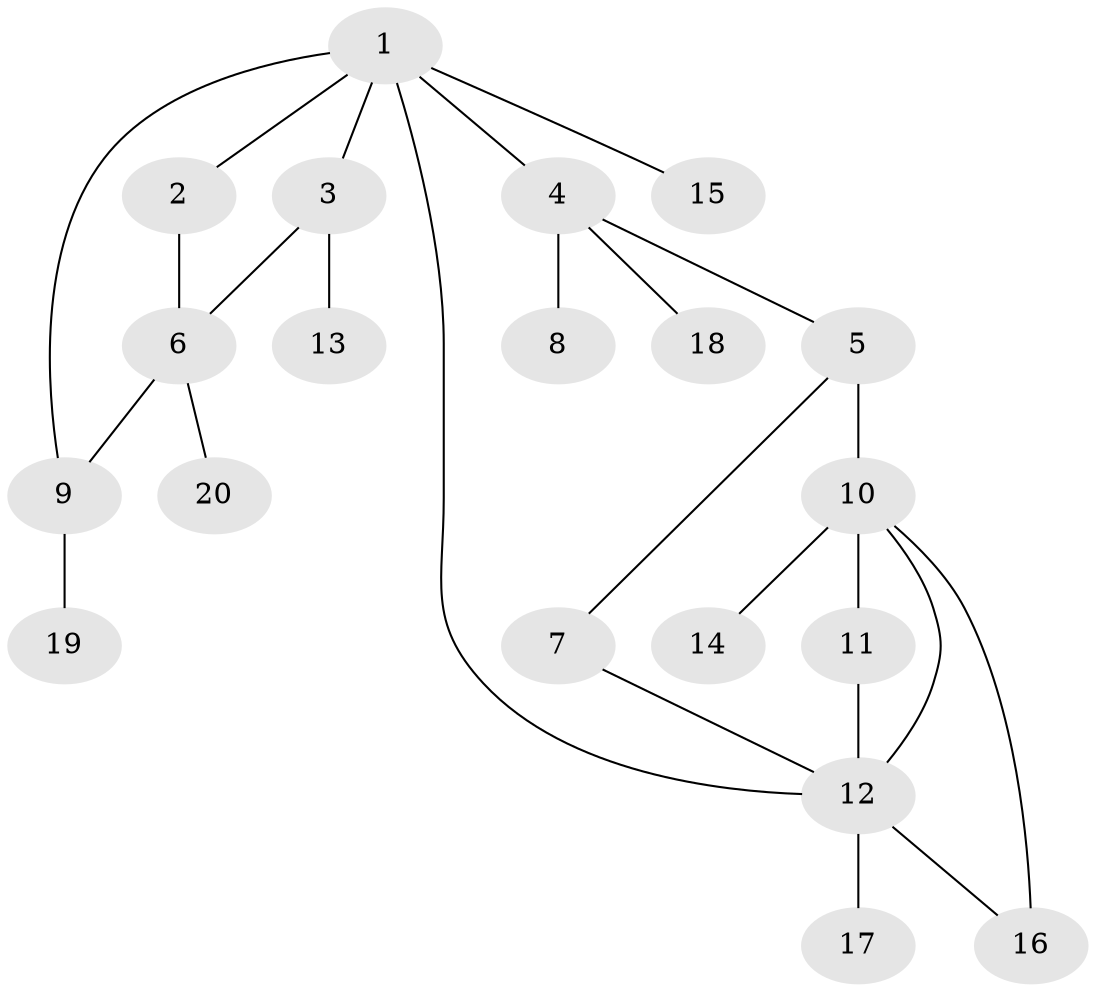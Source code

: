 // Generated by graph-tools (version 1.1) at 2025/46/02/15/25 05:46:28]
// undirected, 20 vertices, 25 edges
graph export_dot {
graph [start="1"]
  node [color=gray90,style=filled];
  1;
  2;
  3;
  4;
  5;
  6;
  7;
  8;
  9;
  10;
  11;
  12;
  13;
  14;
  15;
  16;
  17;
  18;
  19;
  20;
  1 -- 2;
  1 -- 3;
  1 -- 4;
  1 -- 15;
  1 -- 12;
  1 -- 9;
  2 -- 6;
  3 -- 6;
  3 -- 13;
  4 -- 5;
  4 -- 8;
  4 -- 18;
  5 -- 7;
  5 -- 10;
  6 -- 9;
  6 -- 20;
  7 -- 12;
  9 -- 19;
  10 -- 11;
  10 -- 14;
  10 -- 16;
  10 -- 12;
  11 -- 12;
  12 -- 16;
  12 -- 17;
}
